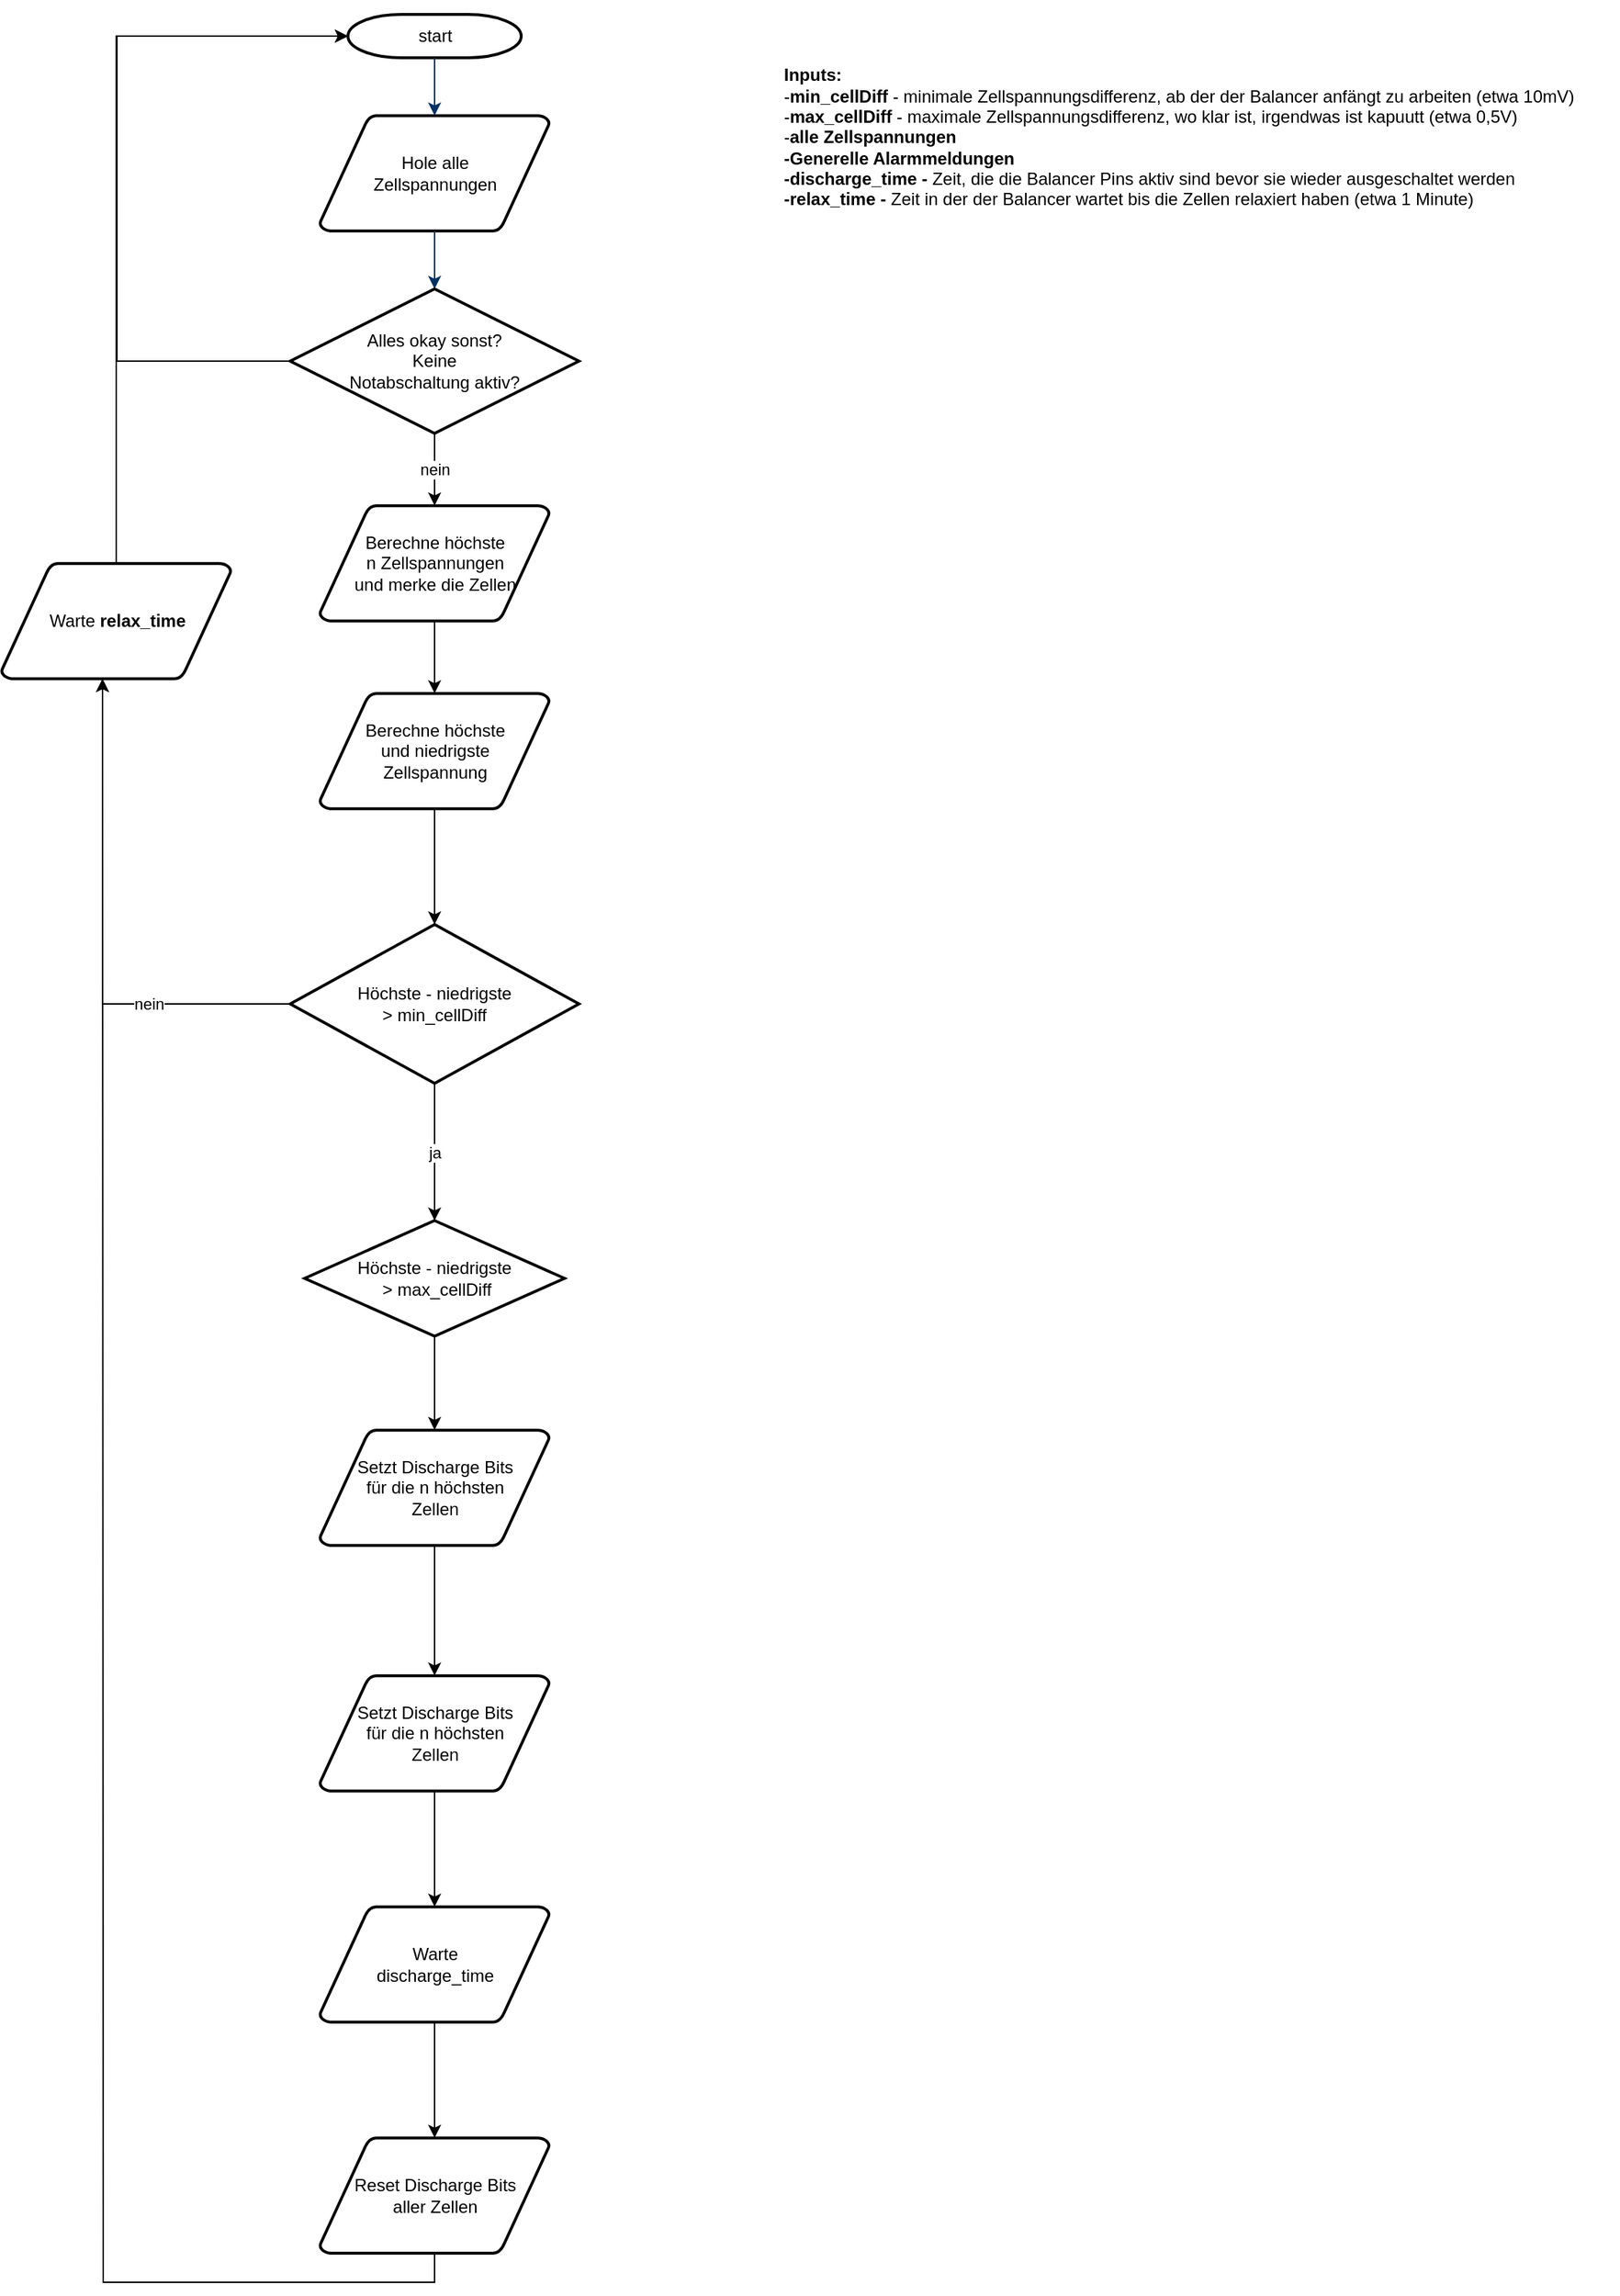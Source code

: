 <mxfile version="15.2.9" type="github">
  <diagram id="6a731a19-8d31-9384-78a2-239565b7b9f0" name="Page-1">
    <mxGraphModel dx="1422" dy="752" grid="1" gridSize="10" guides="1" tooltips="1" connect="1" arrows="1" fold="1" page="1" pageScale="1" pageWidth="1169" pageHeight="827" background="none" math="0" shadow="0">
      <root>
        <mxCell id="0" />
        <mxCell id="1" parent="0" />
        <mxCell id="2" value="start" style="shape=mxgraph.flowchart.terminator;strokeWidth=2;gradientColor=none;gradientDirection=north;fontStyle=0;html=1;" parent="1" vertex="1">
          <mxGeometry x="260" y="60" width="120" height="30" as="geometry" />
        </mxCell>
        <mxCell id="3" value="&lt;div&gt;Hole alle &lt;br&gt;&lt;/div&gt;&lt;div&gt;Zellspannungen&lt;/div&gt;" style="shape=mxgraph.flowchart.data;strokeWidth=2;gradientColor=none;gradientDirection=north;fontStyle=0;html=1;" parent="1" vertex="1">
          <mxGeometry x="240.5" y="130" width="159" height="80" as="geometry" />
        </mxCell>
        <mxCell id="7" style="fontStyle=1;strokeColor=#003366;strokeWidth=1;html=1;" parent="1" source="2" target="3" edge="1">
          <mxGeometry relative="1" as="geometry" />
        </mxCell>
        <mxCell id="8" style="fontStyle=1;strokeColor=#003366;strokeWidth=1;html=1;" parent="1" source="3" edge="1">
          <mxGeometry relative="1" as="geometry">
            <mxPoint x="320" y="250" as="targetPoint" />
          </mxGeometry>
        </mxCell>
        <mxCell id="As8NUsJZpkAplVv55lTX-58" value="nein" style="edgeStyle=orthogonalEdgeStyle;rounded=0;orthogonalLoop=1;jettySize=auto;html=1;" parent="1" source="As8NUsJZpkAplVv55lTX-55" target="As8NUsJZpkAplVv55lTX-57" edge="1">
          <mxGeometry relative="1" as="geometry" />
        </mxCell>
        <mxCell id="77T18frlUKOqGSXx3T2g-36" style="edgeStyle=orthogonalEdgeStyle;rounded=0;orthogonalLoop=1;jettySize=auto;html=1;exitX=0;exitY=0.5;exitDx=0;exitDy=0;exitPerimeter=0;entryX=0;entryY=0.5;entryDx=0;entryDy=0;entryPerimeter=0;" edge="1" parent="1" source="As8NUsJZpkAplVv55lTX-55" target="2">
          <mxGeometry relative="1" as="geometry">
            <Array as="points">
              <mxPoint x="100" y="300" />
              <mxPoint x="100" y="75" />
            </Array>
          </mxGeometry>
        </mxCell>
        <mxCell id="As8NUsJZpkAplVv55lTX-55" value="Alles okay sonst?&lt;br&gt;&lt;div&gt;Keine &lt;br&gt;&lt;/div&gt;&lt;div&gt;Notabschaltung aktiv?&lt;/div&gt;" style="strokeWidth=2;html=1;shape=mxgraph.flowchart.decision;whiteSpace=wrap;" parent="1" vertex="1">
          <mxGeometry x="220" y="250" width="200" height="100" as="geometry" />
        </mxCell>
        <mxCell id="As8NUsJZpkAplVv55lTX-60" value="" style="edgeStyle=orthogonalEdgeStyle;rounded=0;orthogonalLoop=1;jettySize=auto;html=1;" parent="1" source="As8NUsJZpkAplVv55lTX-57" target="As8NUsJZpkAplVv55lTX-59" edge="1">
          <mxGeometry relative="1" as="geometry" />
        </mxCell>
        <mxCell id="As8NUsJZpkAplVv55lTX-57" value="&lt;div&gt;Berechne höchste&lt;/div&gt;&lt;div&gt; n Zellspannungen&lt;/div&gt;&lt;div&gt;und merke die Zellen&lt;br&gt;&lt;/div&gt;" style="shape=mxgraph.flowchart.data;strokeWidth=2;gradientColor=none;gradientDirection=north;fontStyle=0;html=1;" parent="1" vertex="1">
          <mxGeometry x="240.5" y="400" width="159" height="80" as="geometry" />
        </mxCell>
        <mxCell id="77T18frlUKOqGSXx3T2g-9" value="" style="edgeStyle=orthogonalEdgeStyle;rounded=0;orthogonalLoop=1;jettySize=auto;html=1;" edge="1" parent="1" source="As8NUsJZpkAplVv55lTX-59" target="77T18frlUKOqGSXx3T2g-8">
          <mxGeometry relative="1" as="geometry" />
        </mxCell>
        <mxCell id="As8NUsJZpkAplVv55lTX-59" value="&lt;div&gt;Berechne höchste &lt;br&gt;&lt;/div&gt;&lt;div&gt;und niedrigste&lt;/div&gt;&lt;div&gt; Zellspannung&lt;/div&gt;" style="shape=mxgraph.flowchart.data;strokeWidth=2;gradientColor=none;gradientDirection=north;fontStyle=0;html=1;" parent="1" vertex="1">
          <mxGeometry x="240.5" y="530" width="159" height="80" as="geometry" />
        </mxCell>
        <mxCell id="77T18frlUKOqGSXx3T2g-12" style="edgeStyle=orthogonalEdgeStyle;rounded=0;orthogonalLoop=1;jettySize=auto;html=1;exitX=0;exitY=0.5;exitDx=0;exitDy=0;" edge="1" parent="1" source="77T18frlUKOqGSXx3T2g-8">
          <mxGeometry relative="1" as="geometry">
            <mxPoint x="90" y="520" as="targetPoint" />
            <Array as="points">
              <mxPoint x="90" y="745" />
            </Array>
          </mxGeometry>
        </mxCell>
        <mxCell id="77T18frlUKOqGSXx3T2g-16" value="&lt;div&gt;&lt;br&gt;&lt;/div&gt;" style="edgeLabel;html=1;align=center;verticalAlign=middle;resizable=0;points=[];" vertex="1" connectable="0" parent="77T18frlUKOqGSXx3T2g-12">
          <mxGeometry x="-0.448" y="4" relative="1" as="geometry">
            <mxPoint as="offset" />
          </mxGeometry>
        </mxCell>
        <mxCell id="77T18frlUKOqGSXx3T2g-19" value="nein" style="edgeLabel;html=1;align=center;verticalAlign=middle;resizable=0;points=[];" vertex="1" connectable="0" parent="77T18frlUKOqGSXx3T2g-12">
          <mxGeometry x="-0.448" relative="1" as="geometry">
            <mxPoint as="offset" />
          </mxGeometry>
        </mxCell>
        <mxCell id="77T18frlUKOqGSXx3T2g-21" value="ja" style="edgeStyle=orthogonalEdgeStyle;rounded=0;orthogonalLoop=1;jettySize=auto;html=1;" edge="1" parent="1" source="77T18frlUKOqGSXx3T2g-8" target="77T18frlUKOqGSXx3T2g-20">
          <mxGeometry relative="1" as="geometry" />
        </mxCell>
        <mxCell id="77T18frlUKOqGSXx3T2g-8" value="&lt;div&gt;Höchste - niedrigste&lt;/div&gt;&lt;div&gt; &amp;gt; min_cellDiff &lt;/div&gt;" style="rhombus;whiteSpace=wrap;html=1;fontStyle=0;strokeWidth=2;gradientDirection=north;" vertex="1" parent="1">
          <mxGeometry x="220" y="690" width="200" height="110" as="geometry" />
        </mxCell>
        <mxCell id="77T18frlUKOqGSXx3T2g-14" style="edgeStyle=orthogonalEdgeStyle;rounded=0;orthogonalLoop=1;jettySize=auto;html=1;exitX=0.5;exitY=0;exitDx=0;exitDy=0;exitPerimeter=0;entryX=0;entryY=0.5;entryDx=0;entryDy=0;entryPerimeter=0;" edge="1" parent="1" source="77T18frlUKOqGSXx3T2g-13" target="2">
          <mxGeometry relative="1" as="geometry" />
        </mxCell>
        <mxCell id="77T18frlUKOqGSXx3T2g-13" value="Warte &lt;b&gt;relax_time&lt;/b&gt;" style="shape=mxgraph.flowchart.data;strokeWidth=2;gradientColor=none;gradientDirection=north;fontStyle=0;html=1;" vertex="1" parent="1">
          <mxGeometry x="20" y="440" width="159" height="80" as="geometry" />
        </mxCell>
        <mxCell id="77T18frlUKOqGSXx3T2g-15" value="&lt;div&gt;&lt;b&gt;Inputs:&lt;/b&gt;&lt;/div&gt;&lt;div&gt;-&lt;b&gt;min_cellDiff&lt;/b&gt; - minimale Zellspannungsdifferenz, ab der der Balancer anfängt zu arbeiten (etwa 10mV)&lt;br&gt;&lt;/div&gt;&lt;div&gt;-&lt;b&gt;max_cellDiff&lt;/b&gt; - maximale Zellspannungsdifferenz, wo klar ist, irgendwas ist kapuutt (etwa 0,5V)&lt;/div&gt;&lt;div&gt;-&lt;b&gt;alle Zellspannungen&lt;/b&gt;&lt;/div&gt;&lt;div&gt;&lt;b&gt;-Generelle Alarmmeldungen&lt;/b&gt;&lt;/div&gt;&lt;div&gt;&lt;b&gt;-discharge_time -&lt;/b&gt; Zeit, die die Balancer Pins aktiv sind bevor sie wieder ausgeschaltet werden&lt;b&gt;&lt;br&gt;&lt;/b&gt;&lt;/div&gt;&lt;div&gt;&lt;b&gt;-relax_time -&lt;/b&gt; Zeit in der der Balancer wartet bis die Zellen relaxiert haben (etwa 1 Minute)&lt;b&gt;&lt;br&gt;&lt;/b&gt;&lt;/div&gt;" style="text;html=1;strokeColor=none;fillColor=none;align=left;verticalAlign=middle;whiteSpace=wrap;rounded=0;" vertex="1" parent="1">
          <mxGeometry x="560" y="50" width="580" height="190" as="geometry" />
        </mxCell>
        <mxCell id="77T18frlUKOqGSXx3T2g-26" value="" style="edgeStyle=orthogonalEdgeStyle;rounded=0;orthogonalLoop=1;jettySize=auto;html=1;" edge="1" parent="1" source="77T18frlUKOqGSXx3T2g-20" target="77T18frlUKOqGSXx3T2g-25">
          <mxGeometry relative="1" as="geometry" />
        </mxCell>
        <mxCell id="77T18frlUKOqGSXx3T2g-20" value="&lt;div&gt;Höchste - niedrigste&lt;/div&gt;&lt;div&gt;&amp;nbsp;&amp;gt; max_cellDiff &lt;/div&gt;" style="rhombus;whiteSpace=wrap;html=1;fontStyle=0;strokeWidth=2;gradientDirection=north;" vertex="1" parent="1">
          <mxGeometry x="230" y="895" width="180" height="80" as="geometry" />
        </mxCell>
        <mxCell id="77T18frlUKOqGSXx3T2g-28" value="" style="edgeStyle=orthogonalEdgeStyle;rounded=0;orthogonalLoop=1;jettySize=auto;html=1;" edge="1" parent="1" source="77T18frlUKOqGSXx3T2g-25">
          <mxGeometry relative="1" as="geometry">
            <mxPoint x="320" y="1210" as="targetPoint" />
          </mxGeometry>
        </mxCell>
        <mxCell id="77T18frlUKOqGSXx3T2g-25" value="&lt;div&gt;Setzt Discharge Bits&lt;/div&gt;&lt;div&gt;für die n höchsten &lt;br&gt;&lt;/div&gt;&lt;div&gt;Zellen&lt;br&gt;&lt;/div&gt;" style="shape=mxgraph.flowchart.data;strokeWidth=2;gradientColor=none;gradientDirection=north;fontStyle=0;html=1;" vertex="1" parent="1">
          <mxGeometry x="240.5" y="1040" width="159" height="80" as="geometry" />
        </mxCell>
        <mxCell id="77T18frlUKOqGSXx3T2g-31" value="" style="edgeStyle=orthogonalEdgeStyle;rounded=0;orthogonalLoop=1;jettySize=auto;html=1;" edge="1" parent="1" source="77T18frlUKOqGSXx3T2g-29" target="77T18frlUKOqGSXx3T2g-30">
          <mxGeometry relative="1" as="geometry" />
        </mxCell>
        <mxCell id="77T18frlUKOqGSXx3T2g-29" value="&lt;div&gt;Setzt Discharge Bits&lt;/div&gt;&lt;div&gt;für die n höchsten &lt;br&gt;&lt;/div&gt;&lt;div&gt;Zellen&lt;br&gt;&lt;/div&gt;" style="shape=mxgraph.flowchart.data;strokeWidth=2;gradientColor=none;gradientDirection=north;fontStyle=0;html=1;" vertex="1" parent="1">
          <mxGeometry x="240.5" y="1210" width="159" height="80" as="geometry" />
        </mxCell>
        <mxCell id="77T18frlUKOqGSXx3T2g-33" value="" style="edgeStyle=orthogonalEdgeStyle;rounded=0;orthogonalLoop=1;jettySize=auto;html=1;" edge="1" parent="1" source="77T18frlUKOqGSXx3T2g-30" target="77T18frlUKOqGSXx3T2g-32">
          <mxGeometry relative="1" as="geometry" />
        </mxCell>
        <mxCell id="77T18frlUKOqGSXx3T2g-30" value="&lt;div&gt;Warte&lt;/div&gt;&lt;div&gt; discharge_time&lt;/div&gt;" style="shape=mxgraph.flowchart.data;strokeWidth=2;gradientColor=none;gradientDirection=north;fontStyle=0;html=1;" vertex="1" parent="1">
          <mxGeometry x="240.5" y="1370" width="159" height="80" as="geometry" />
        </mxCell>
        <mxCell id="77T18frlUKOqGSXx3T2g-35" style="edgeStyle=orthogonalEdgeStyle;rounded=0;orthogonalLoop=1;jettySize=auto;html=1;exitX=0.5;exitY=1;exitDx=0;exitDy=0;exitPerimeter=0;" edge="1" parent="1" source="77T18frlUKOqGSXx3T2g-32">
          <mxGeometry relative="1" as="geometry">
            <mxPoint x="90" y="520" as="targetPoint" />
          </mxGeometry>
        </mxCell>
        <mxCell id="77T18frlUKOqGSXx3T2g-32" value="&lt;div&gt;Reset Discharge Bits&lt;/div&gt;&lt;div&gt;aller Zellen&lt;br&gt;&lt;/div&gt;" style="shape=mxgraph.flowchart.data;strokeWidth=2;gradientColor=none;gradientDirection=north;fontStyle=0;html=1;" vertex="1" parent="1">
          <mxGeometry x="240.5" y="1530" width="159" height="80" as="geometry" />
        </mxCell>
      </root>
    </mxGraphModel>
  </diagram>
</mxfile>

